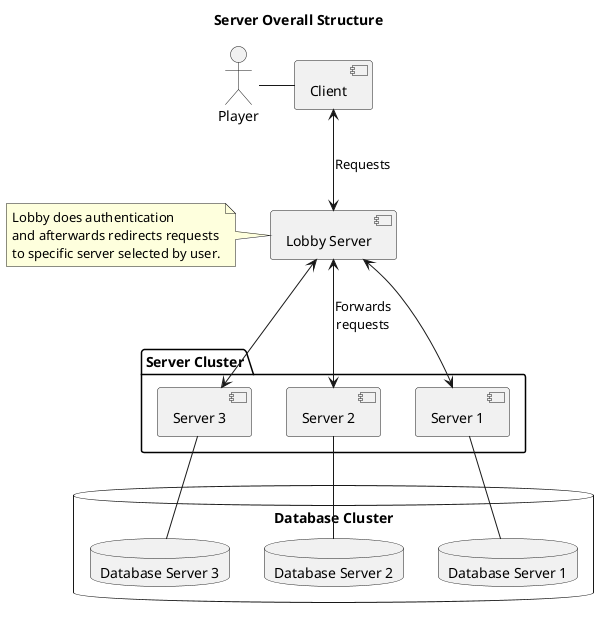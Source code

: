 @startuml Server Overall Structure
title Server Overall Structure
actor Player
component Client
component "Lobby Server" as LBS
package "Server Cluster"  {
component "Server 3" as s3
component "Server 2" as s2
component "Server 1" as s1
}

database "Database Cluster" {
    database "Database Server 3" as db3
    database "Database Server 2" as db2
    database "Database Server 1" as db1
}
' note top of db1
' Databases are separated from the
' servers but still logically collaborating
' and corelated.
' end note

Player - Client
Client <--> LBS: Requests
note left of LBS
Lobby does authentication
and afterwards redirects requests
to specific server selected by user.
end note
LBS <--> s3
LBS <--> s2 : Forwards\nrequests
LBS <--> s1

s3 -- db3
s2 -- db2
s1 -- db1

@enduml